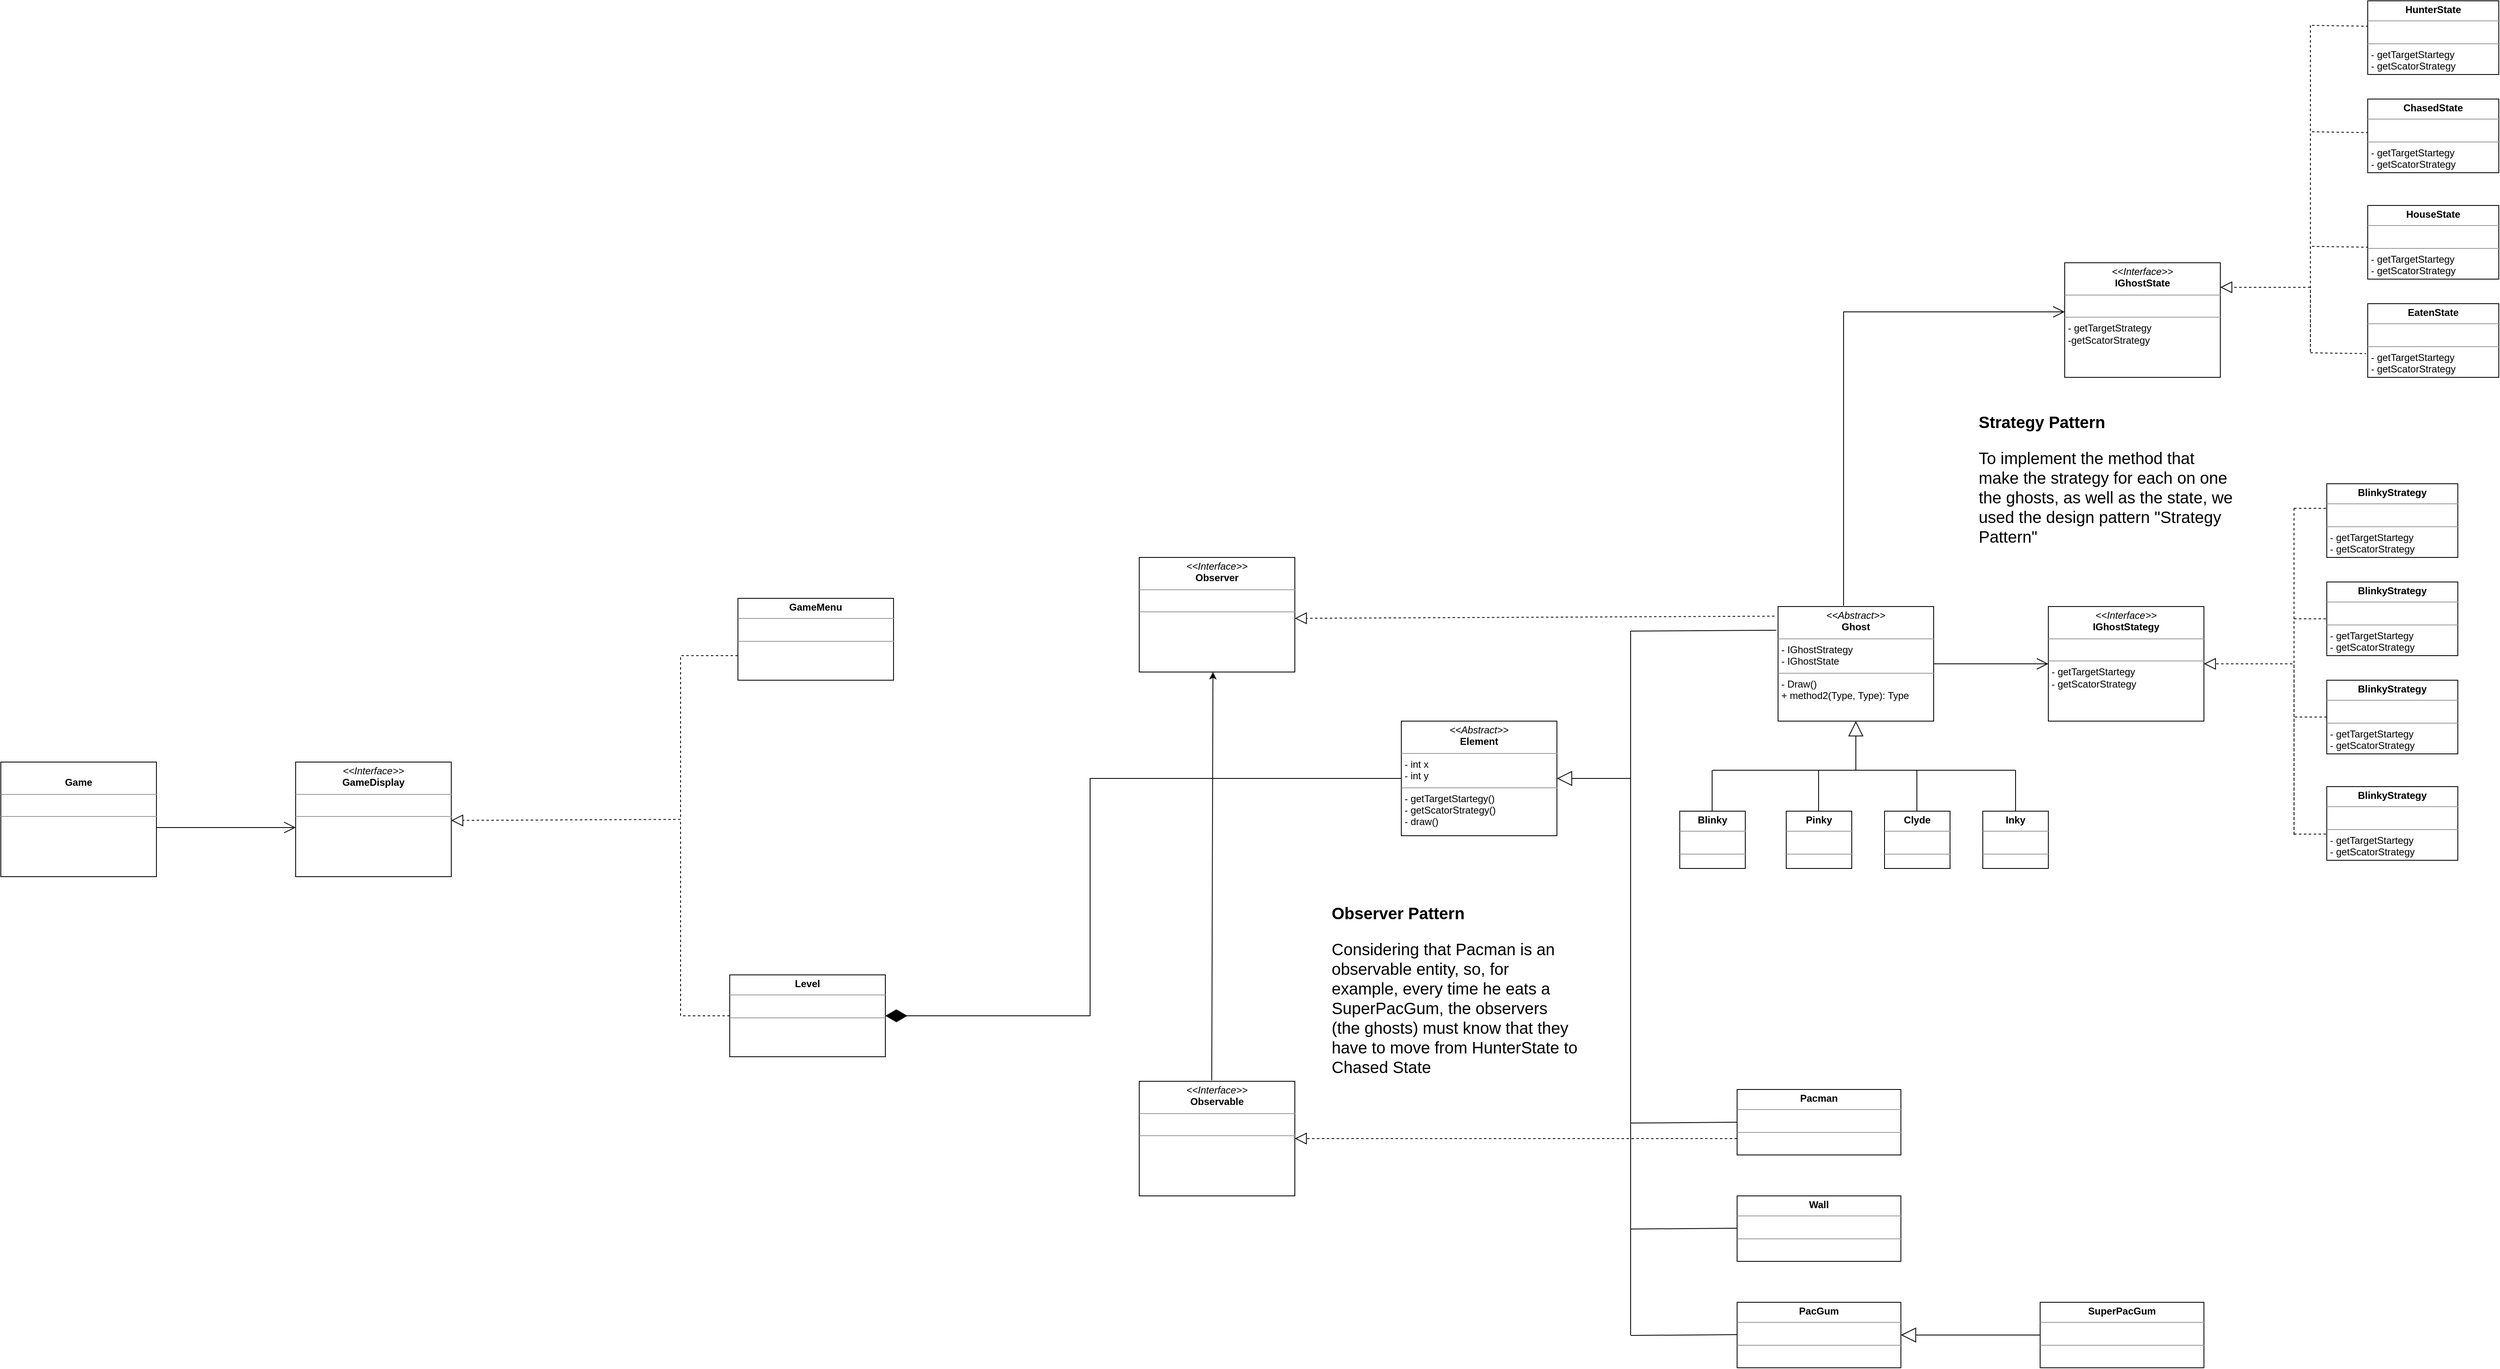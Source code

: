 <mxfile version="20.3.0" type="device"><diagram id="C5RBs43oDa-KdzZeNtuy" name="Page-1"><mxGraphModel dx="4058" dy="2377" grid="1" gridSize="10" guides="1" tooltips="1" connect="1" arrows="1" fold="1" page="1" pageScale="1" pageWidth="827" pageHeight="1169" math="0" shadow="0"><root><mxCell id="WIyWlLk6GJQsqaUBKTNV-0"/><mxCell id="WIyWlLk6GJQsqaUBKTNV-1" parent="WIyWlLk6GJQsqaUBKTNV-0"/><mxCell id="LImJwYIdccZUfmBPc7Kf-0" value="&lt;p style=&quot;margin:0px;margin-top:4px;text-align:center;&quot;&gt;&lt;i&gt;&amp;lt;&amp;lt;Abstract&amp;gt;&amp;gt;&lt;/i&gt;&lt;br&gt;&lt;b&gt;Ghost&lt;/b&gt;&lt;/p&gt;&lt;hr size=&quot;1&quot;&gt;&lt;p style=&quot;margin:0px;margin-left:4px;&quot;&gt;- IGhostStrategy&lt;br&gt;- IGhostState&lt;/p&gt;&lt;hr size=&quot;1&quot;&gt;&lt;p style=&quot;margin:0px;margin-left:4px;&quot;&gt;- Draw()&lt;br&gt;+ method2(Type, Type): Type&lt;/p&gt;" style="verticalAlign=top;align=left;overflow=fill;fontSize=12;fontFamily=Helvetica;html=1;" parent="WIyWlLk6GJQsqaUBKTNV-1" vertex="1"><mxGeometry x="130" y="200" width="190" height="140" as="geometry"/></mxCell><mxCell id="LImJwYIdccZUfmBPc7Kf-3" value="" style="endArrow=open;endFill=1;endSize=12;html=1;rounded=0;exitX=1;exitY=0.5;exitDx=0;exitDy=0;" parent="WIyWlLk6GJQsqaUBKTNV-1" source="LImJwYIdccZUfmBPc7Kf-0" edge="1"><mxGeometry width="160" relative="1" as="geometry"><mxPoint x="330" y="470" as="sourcePoint"/><mxPoint x="460" y="270" as="targetPoint"/></mxGeometry></mxCell><mxCell id="LImJwYIdccZUfmBPc7Kf-4" value="&lt;p style=&quot;margin:0px;margin-top:4px;text-align:center;&quot;&gt;&lt;i&gt;&amp;lt;&amp;lt;Interface&amp;gt;&amp;gt;&lt;/i&gt;&lt;br&gt;&lt;b&gt;IGhostStategy&lt;/b&gt;&lt;/p&gt;&lt;hr size=&quot;1&quot;&gt;&lt;p style=&quot;margin:0px;margin-left:4px;&quot;&gt;&lt;br&gt;&lt;/p&gt;&lt;hr size=&quot;1&quot;&gt;&lt;p style=&quot;margin:0px;margin-left:4px;&quot;&gt;- getTargetStartegy&lt;br&gt;- getScatorStrategy&lt;/p&gt;" style="verticalAlign=top;align=left;overflow=fill;fontSize=12;fontFamily=Helvetica;html=1;" parent="WIyWlLk6GJQsqaUBKTNV-1" vertex="1"><mxGeometry x="460" y="200" width="190" height="140" as="geometry"/></mxCell><mxCell id="LImJwYIdccZUfmBPc7Kf-13" value="&lt;p style=&quot;margin:0px;margin-top:4px;text-align:center;&quot;&gt;&lt;b&gt;BlinkyStrategy&lt;/b&gt;&lt;/p&gt;&lt;hr size=&quot;1&quot;&gt;&lt;p style=&quot;margin:0px;margin-left:4px;&quot;&gt;&lt;br&gt;&lt;/p&gt;&lt;hr size=&quot;1&quot;&gt;&lt;p style=&quot;margin:0px;margin-left:4px;&quot;&gt;- getTargetStartegy&lt;br&gt;- getScatorStrategy&lt;br&gt;&lt;/p&gt;" style="verticalAlign=top;align=left;overflow=fill;fontSize=12;fontFamily=Helvetica;html=1;" parent="WIyWlLk6GJQsqaUBKTNV-1" vertex="1"><mxGeometry x="800" y="50" width="160" height="90" as="geometry"/></mxCell><mxCell id="LImJwYIdccZUfmBPc7Kf-14" value="&lt;p style=&quot;margin:0px;margin-top:4px;text-align:center;&quot;&gt;&lt;b&gt;BlinkyStrategy&lt;/b&gt;&lt;/p&gt;&lt;hr size=&quot;1&quot;&gt;&lt;p style=&quot;margin:0px;margin-left:4px;&quot;&gt;&lt;br&gt;&lt;/p&gt;&lt;hr size=&quot;1&quot;&gt;&lt;p style=&quot;margin:0px;margin-left:4px;&quot;&gt;- getTargetStartegy&lt;br&gt;- getScatorStrategy&lt;br&gt;&lt;/p&gt;" style="verticalAlign=top;align=left;overflow=fill;fontSize=12;fontFamily=Helvetica;html=1;" parent="WIyWlLk6GJQsqaUBKTNV-1" vertex="1"><mxGeometry x="800" y="420" width="160" height="90" as="geometry"/></mxCell><mxCell id="LImJwYIdccZUfmBPc7Kf-15" value="&lt;p style=&quot;margin:0px;margin-top:4px;text-align:center;&quot;&gt;&lt;b&gt;BlinkyStrategy&lt;/b&gt;&lt;/p&gt;&lt;hr size=&quot;1&quot;&gt;&lt;p style=&quot;margin:0px;margin-left:4px;&quot;&gt;&lt;br&gt;&lt;/p&gt;&lt;hr size=&quot;1&quot;&gt;&lt;p style=&quot;margin:0px;margin-left:4px;&quot;&gt;- getTargetStartegy&lt;br&gt;- getScatorStrategy&lt;br&gt;&lt;/p&gt;" style="verticalAlign=top;align=left;overflow=fill;fontSize=12;fontFamily=Helvetica;html=1;" parent="WIyWlLk6GJQsqaUBKTNV-1" vertex="1"><mxGeometry x="800" y="290" width="160" height="90" as="geometry"/></mxCell><mxCell id="LImJwYIdccZUfmBPc7Kf-16" value="&lt;p style=&quot;margin:0px;margin-top:4px;text-align:center;&quot;&gt;&lt;b&gt;BlinkyStrategy&lt;/b&gt;&lt;/p&gt;&lt;hr size=&quot;1&quot;&gt;&lt;p style=&quot;margin:0px;margin-left:4px;&quot;&gt;&lt;br&gt;&lt;/p&gt;&lt;hr size=&quot;1&quot;&gt;&lt;p style=&quot;margin:0px;margin-left:4px;&quot;&gt;- getTargetStartegy&lt;br&gt;- getScatorStrategy&lt;br&gt;&lt;/p&gt;" style="verticalAlign=top;align=left;overflow=fill;fontSize=12;fontFamily=Helvetica;html=1;" parent="WIyWlLk6GJQsqaUBKTNV-1" vertex="1"><mxGeometry x="800" y="170" width="160" height="90" as="geometry"/></mxCell><mxCell id="LImJwYIdccZUfmBPc7Kf-17" value="" style="endArrow=block;dashed=1;endFill=0;endSize=12;html=1;rounded=0;entryX=1;entryY=0.5;entryDx=0;entryDy=0;" parent="WIyWlLk6GJQsqaUBKTNV-1" target="LImJwYIdccZUfmBPc7Kf-4" edge="1"><mxGeometry width="160" relative="1" as="geometry"><mxPoint x="760" y="80" as="sourcePoint"/><mxPoint x="380" y="450" as="targetPoint"/><Array as="points"><mxPoint x="760" y="480"/><mxPoint x="760" y="270"/></Array></mxGeometry></mxCell><mxCell id="LImJwYIdccZUfmBPc7Kf-18" value="" style="endArrow=none;dashed=1;html=1;rounded=0;exitX=0;exitY=0.5;exitDx=0;exitDy=0;" parent="WIyWlLk6GJQsqaUBKTNV-1" source="LImJwYIdccZUfmBPc7Kf-15" edge="1"><mxGeometry width="50" height="50" relative="1" as="geometry"><mxPoint x="280" y="470" as="sourcePoint"/><mxPoint x="760" y="335" as="targetPoint"/></mxGeometry></mxCell><mxCell id="LImJwYIdccZUfmBPc7Kf-19" value="" style="endArrow=none;dashed=1;html=1;rounded=0;entryX=-0.006;entryY=0.644;entryDx=0;entryDy=0;entryPerimeter=0;" parent="WIyWlLk6GJQsqaUBKTNV-1" target="LImJwYIdccZUfmBPc7Kf-14" edge="1"><mxGeometry width="50" height="50" relative="1" as="geometry"><mxPoint x="760" y="478" as="sourcePoint"/><mxPoint x="340" y="430" as="targetPoint"/></mxGeometry></mxCell><mxCell id="LImJwYIdccZUfmBPc7Kf-20" value="" style="endArrow=none;dashed=1;html=1;rounded=0;entryX=0;entryY=0.5;entryDx=0;entryDy=0;" parent="WIyWlLk6GJQsqaUBKTNV-1" target="LImJwYIdccZUfmBPc7Kf-16" edge="1"><mxGeometry width="50" height="50" relative="1" as="geometry"><mxPoint x="760" y="215" as="sourcePoint"/><mxPoint x="350" y="440" as="targetPoint"/></mxGeometry></mxCell><mxCell id="LImJwYIdccZUfmBPc7Kf-21" value="" style="endArrow=none;dashed=1;html=1;rounded=0;" parent="WIyWlLk6GJQsqaUBKTNV-1" edge="1"><mxGeometry width="50" height="50" relative="1" as="geometry"><mxPoint x="760" y="80" as="sourcePoint"/><mxPoint x="800" y="80" as="targetPoint"/></mxGeometry></mxCell><mxCell id="LImJwYIdccZUfmBPc7Kf-23" value="" style="endArrow=open;endFill=1;endSize=12;html=1;rounded=0;exitX=1;exitY=0.5;exitDx=0;exitDy=0;" parent="WIyWlLk6GJQsqaUBKTNV-1" edge="1"><mxGeometry width="160" relative="1" as="geometry"><mxPoint x="210" y="199" as="sourcePoint"/><mxPoint x="480" y="-160" as="targetPoint"/><Array as="points"><mxPoint x="210" y="-160"/></Array></mxGeometry></mxCell><mxCell id="LImJwYIdccZUfmBPc7Kf-24" value="&lt;p style=&quot;margin:0px;margin-top:4px;text-align:center;&quot;&gt;&lt;i&gt;&amp;lt;&amp;lt;Interface&amp;gt;&amp;gt;&lt;/i&gt;&lt;br&gt;&lt;b&gt;IGhostState&lt;/b&gt;&lt;/p&gt;&lt;hr size=&quot;1&quot;&gt;&lt;p style=&quot;margin:0px;margin-left:4px;&quot;&gt;&lt;br&gt;&lt;/p&gt;&lt;hr size=&quot;1&quot;&gt;&lt;p style=&quot;margin:0px;margin-left:4px;&quot;&gt;- getTargetStrategy&lt;/p&gt;&lt;p style=&quot;margin:0px;margin-left:4px;&quot;&gt;-getScatorStrategy&lt;/p&gt;" style="verticalAlign=top;align=left;overflow=fill;fontSize=12;fontFamily=Helvetica;html=1;" parent="WIyWlLk6GJQsqaUBKTNV-1" vertex="1"><mxGeometry x="480" y="-220" width="190" height="140" as="geometry"/></mxCell><mxCell id="LImJwYIdccZUfmBPc7Kf-27" value="&lt;p style=&quot;margin:0px;margin-top:4px;text-align:center;&quot;&gt;&lt;b&gt;HunterState&lt;/b&gt;&lt;/p&gt;&lt;hr size=&quot;1&quot;&gt;&lt;p style=&quot;margin:0px;margin-left:4px;&quot;&gt;&lt;br&gt;&lt;/p&gt;&lt;hr size=&quot;1&quot;&gt;&lt;p style=&quot;margin:0px;margin-left:4px;&quot;&gt;- getTargetStartegy&lt;br&gt;- getScatorStrategy&lt;br&gt;&lt;/p&gt;" style="verticalAlign=top;align=left;overflow=fill;fontSize=12;fontFamily=Helvetica;html=1;" parent="WIyWlLk6GJQsqaUBKTNV-1" vertex="1"><mxGeometry x="850" y="-540" width="160" height="90" as="geometry"/></mxCell><mxCell id="LImJwYIdccZUfmBPc7Kf-28" value="&lt;p style=&quot;margin:0px;margin-top:4px;text-align:center;&quot;&gt;&lt;b&gt;ChasedState&lt;/b&gt;&lt;/p&gt;&lt;hr size=&quot;1&quot;&gt;&lt;p style=&quot;margin:0px;margin-left:4px;&quot;&gt;&lt;br&gt;&lt;/p&gt;&lt;hr size=&quot;1&quot;&gt;&lt;p style=&quot;margin:0px;margin-left:4px;&quot;&gt;- getTargetStartegy&lt;br&gt;- getScatorStrategy&lt;br&gt;&lt;/p&gt;" style="verticalAlign=top;align=left;overflow=fill;fontSize=12;fontFamily=Helvetica;html=1;" parent="WIyWlLk6GJQsqaUBKTNV-1" vertex="1"><mxGeometry x="850" y="-420" width="160" height="90" as="geometry"/></mxCell><mxCell id="LImJwYIdccZUfmBPc7Kf-29" value="&lt;p style=&quot;margin:0px;margin-top:4px;text-align:center;&quot;&gt;&lt;b&gt;HouseState&lt;/b&gt;&lt;/p&gt;&lt;hr size=&quot;1&quot;&gt;&lt;p style=&quot;margin:0px;margin-left:4px;&quot;&gt;&lt;br&gt;&lt;/p&gt;&lt;hr size=&quot;1&quot;&gt;&lt;p style=&quot;margin:0px;margin-left:4px;&quot;&gt;- getTargetStartegy&lt;br&gt;- getScatorStrategy&lt;br&gt;&lt;/p&gt;" style="verticalAlign=top;align=left;overflow=fill;fontSize=12;fontFamily=Helvetica;html=1;" parent="WIyWlLk6GJQsqaUBKTNV-1" vertex="1"><mxGeometry x="850" y="-290" width="160" height="90" as="geometry"/></mxCell><mxCell id="LImJwYIdccZUfmBPc7Kf-30" value="&lt;p style=&quot;margin:0px;margin-top:4px;text-align:center;&quot;&gt;&lt;b&gt;EatenState&lt;/b&gt;&lt;/p&gt;&lt;hr size=&quot;1&quot;&gt;&lt;p style=&quot;margin:0px;margin-left:4px;&quot;&gt;&lt;br&gt;&lt;/p&gt;&lt;hr size=&quot;1&quot;&gt;&lt;p style=&quot;margin:0px;margin-left:4px;&quot;&gt;- getTargetStartegy&lt;br&gt;- getScatorStrategy&lt;br&gt;&lt;/p&gt;" style="verticalAlign=top;align=left;overflow=fill;fontSize=12;fontFamily=Helvetica;html=1;" parent="WIyWlLk6GJQsqaUBKTNV-1" vertex="1"><mxGeometry x="850" y="-170" width="160" height="90" as="geometry"/></mxCell><mxCell id="LImJwYIdccZUfmBPc7Kf-32" value="" style="endArrow=block;dashed=1;endFill=0;endSize=12;html=1;rounded=0;entryX=1;entryY=0.5;entryDx=0;entryDy=0;" parent="WIyWlLk6GJQsqaUBKTNV-1" edge="1"><mxGeometry width="160" relative="1" as="geometry"><mxPoint x="780" y="-510" as="sourcePoint"/><mxPoint x="670" y="-190" as="targetPoint"/><Array as="points"><mxPoint x="780" y="-110"/><mxPoint x="780" y="-190"/></Array></mxGeometry></mxCell><mxCell id="LImJwYIdccZUfmBPc7Kf-33" value="" style="endArrow=none;dashed=1;html=1;rounded=0;entryX=-0.012;entryY=0.678;entryDx=0;entryDy=0;entryPerimeter=0;" parent="WIyWlLk6GJQsqaUBKTNV-1" target="LImJwYIdccZUfmBPc7Kf-30" edge="1"><mxGeometry width="50" height="50" relative="1" as="geometry"><mxPoint x="780" y="-110" as="sourcePoint"/><mxPoint x="810" y="90" as="targetPoint"/><Array as="points"/></mxGeometry></mxCell><mxCell id="LImJwYIdccZUfmBPc7Kf-34" value="" style="endArrow=none;dashed=1;html=1;rounded=0;entryX=-0.012;entryY=0.678;entryDx=0;entryDy=0;entryPerimeter=0;" parent="WIyWlLk6GJQsqaUBKTNV-1" edge="1"><mxGeometry width="50" height="50" relative="1" as="geometry"><mxPoint x="781.92" y="-240" as="sourcePoint"/><mxPoint x="850.0" y="-238.98" as="targetPoint"/><Array as="points"/></mxGeometry></mxCell><mxCell id="LImJwYIdccZUfmBPc7Kf-35" value="" style="endArrow=none;dashed=1;html=1;rounded=0;entryX=-0.012;entryY=0.678;entryDx=0;entryDy=0;entryPerimeter=0;" parent="WIyWlLk6GJQsqaUBKTNV-1" edge="1"><mxGeometry width="50" height="50" relative="1" as="geometry"><mxPoint x="781.92" y="-380" as="sourcePoint"/><mxPoint x="850.0" y="-378.98" as="targetPoint"/><Array as="points"/></mxGeometry></mxCell><mxCell id="LImJwYIdccZUfmBPc7Kf-36" value="" style="endArrow=none;dashed=1;html=1;rounded=0;entryX=-0.012;entryY=0.678;entryDx=0;entryDy=0;entryPerimeter=0;" parent="WIyWlLk6GJQsqaUBKTNV-1" edge="1"><mxGeometry width="50" height="50" relative="1" as="geometry"><mxPoint x="781.92" y="-510" as="sourcePoint"/><mxPoint x="850.0" y="-508.98" as="targetPoint"/><Array as="points"/></mxGeometry></mxCell><mxCell id="LImJwYIdccZUfmBPc7Kf-46" value="&lt;p style=&quot;margin:0px;margin-top:4px;text-align:center;&quot;&gt;&lt;b&gt;Blinky&lt;/b&gt;&lt;/p&gt;&lt;hr size=&quot;1&quot;&gt;&lt;p style=&quot;margin:0px;margin-left:4px;&quot;&gt;&lt;br&gt;&lt;/p&gt;&lt;hr size=&quot;1&quot;&gt;&lt;p style=&quot;margin:0px;margin-left:4px;&quot;&gt;&lt;br&gt;&lt;/p&gt;" style="verticalAlign=top;align=left;overflow=fill;fontSize=12;fontFamily=Helvetica;html=1;" parent="WIyWlLk6GJQsqaUBKTNV-1" vertex="1"><mxGeometry x="10" y="450" width="80" height="70" as="geometry"/></mxCell><mxCell id="LImJwYIdccZUfmBPc7Kf-47" value="&lt;p style=&quot;margin:0px;margin-top:4px;text-align:center;&quot;&gt;&lt;b&gt;Pinky&lt;/b&gt;&lt;/p&gt;&lt;hr size=&quot;1&quot;&gt;&lt;p style=&quot;margin:0px;margin-left:4px;&quot;&gt;&lt;br&gt;&lt;/p&gt;&lt;hr size=&quot;1&quot;&gt;&lt;p style=&quot;margin:0px;margin-left:4px;&quot;&gt;&lt;br&gt;&lt;/p&gt;" style="verticalAlign=top;align=left;overflow=fill;fontSize=12;fontFamily=Helvetica;html=1;" parent="WIyWlLk6GJQsqaUBKTNV-1" vertex="1"><mxGeometry x="140" y="450" width="80" height="70" as="geometry"/></mxCell><mxCell id="LImJwYIdccZUfmBPc7Kf-48" value="&lt;p style=&quot;margin:0px;margin-top:4px;text-align:center;&quot;&gt;&lt;b&gt;Clyde&lt;/b&gt;&lt;/p&gt;&lt;hr size=&quot;1&quot;&gt;&lt;p style=&quot;margin:0px;margin-left:4px;&quot;&gt;&lt;br&gt;&lt;/p&gt;&lt;hr size=&quot;1&quot;&gt;&lt;p style=&quot;margin:0px;margin-left:4px;&quot;&gt;&lt;br&gt;&lt;/p&gt;" style="verticalAlign=top;align=left;overflow=fill;fontSize=12;fontFamily=Helvetica;html=1;" parent="WIyWlLk6GJQsqaUBKTNV-1" vertex="1"><mxGeometry x="260" y="450" width="80" height="70" as="geometry"/></mxCell><mxCell id="LImJwYIdccZUfmBPc7Kf-49" value="&lt;p style=&quot;margin:0px;margin-top:4px;text-align:center;&quot;&gt;&lt;b&gt;Inky&lt;/b&gt;&lt;/p&gt;&lt;hr size=&quot;1&quot;&gt;&lt;p style=&quot;margin:0px;margin-left:4px;&quot;&gt;&lt;br&gt;&lt;/p&gt;&lt;hr size=&quot;1&quot;&gt;&lt;p style=&quot;margin:0px;margin-left:4px;&quot;&gt;&lt;br&gt;&lt;/p&gt;" style="verticalAlign=top;align=left;overflow=fill;fontSize=12;fontFamily=Helvetica;html=1;" parent="WIyWlLk6GJQsqaUBKTNV-1" vertex="1"><mxGeometry x="380" y="450" width="80" height="70" as="geometry"/></mxCell><mxCell id="LImJwYIdccZUfmBPc7Kf-56" value="&lt;h1 style=&quot;font-size: 20px;&quot;&gt;&lt;font style=&quot;font-size: 20px;&quot;&gt;Strategy Pattern&lt;/font&gt;&lt;/h1&gt;&lt;p style=&quot;font-size: 20px;&quot;&gt;&lt;font style=&quot;font-size: 20px;&quot;&gt;To implement the method that make the strategy for each on one the ghosts, as well as the state, we used the design pattern &quot;Strategy Pattern&quot;&lt;/font&gt;&lt;/p&gt;" style="text;html=1;strokeColor=none;fillColor=none;spacing=5;spacingTop=-20;whiteSpace=wrap;overflow=hidden;rounded=0;" parent="WIyWlLk6GJQsqaUBKTNV-1" vertex="1"><mxGeometry x="370" y="-40" width="320" height="200" as="geometry"/></mxCell><mxCell id="LImJwYIdccZUfmBPc7Kf-57" value="&lt;p style=&quot;margin:0px;margin-top:4px;text-align:center;&quot;&gt;&lt;i&gt;&amp;lt;&amp;lt;Abstract&amp;gt;&amp;gt;&lt;/i&gt;&lt;br&gt;&lt;b&gt;Element&lt;/b&gt;&lt;/p&gt;&lt;hr size=&quot;1&quot;&gt;&lt;p style=&quot;margin:0px;margin-left:4px;&quot;&gt;- int x&lt;/p&gt;&lt;p style=&quot;margin:0px;margin-left:4px;&quot;&gt;- int y&lt;/p&gt;&lt;hr size=&quot;1&quot;&gt;&lt;p style=&quot;margin:0px;margin-left:4px;&quot;&gt;- getTargetStartegy()&lt;br&gt;- getScatorStrategy()&lt;/p&gt;&lt;p style=&quot;margin:0px;margin-left:4px;&quot;&gt;- draw()&lt;/p&gt;" style="verticalAlign=top;align=left;overflow=fill;fontSize=12;fontFamily=Helvetica;html=1;" parent="WIyWlLk6GJQsqaUBKTNV-1" vertex="1"><mxGeometry x="-330" y="340" width="190" height="140" as="geometry"/></mxCell><mxCell id="LImJwYIdccZUfmBPc7Kf-58" value="" style="endArrow=block;endSize=16;endFill=0;html=1;rounded=0;entryX=0.5;entryY=1;entryDx=0;entryDy=0;" parent="WIyWlLk6GJQsqaUBKTNV-1" target="LImJwYIdccZUfmBPc7Kf-0" edge="1"><mxGeometry width="160" relative="1" as="geometry"><mxPoint x="50" y="400" as="sourcePoint"/><mxPoint x="480" y="500" as="targetPoint"/><Array as="points"><mxPoint x="420" y="400"/><mxPoint x="225" y="400"/></Array></mxGeometry></mxCell><mxCell id="LImJwYIdccZUfmBPc7Kf-59" value="" style="endArrow=none;html=1;rounded=0;" parent="WIyWlLk6GJQsqaUBKTNV-1" source="LImJwYIdccZUfmBPc7Kf-49" edge="1"><mxGeometry width="50" height="50" relative="1" as="geometry"><mxPoint x="370" y="520" as="sourcePoint"/><mxPoint x="420" y="400" as="targetPoint"/></mxGeometry></mxCell><mxCell id="LImJwYIdccZUfmBPc7Kf-60" value="" style="endArrow=none;html=1;rounded=0;" parent="WIyWlLk6GJQsqaUBKTNV-1" edge="1"><mxGeometry width="50" height="50" relative="1" as="geometry"><mxPoint x="299.5" y="450" as="sourcePoint"/><mxPoint x="299.5" y="400" as="targetPoint"/></mxGeometry></mxCell><mxCell id="LImJwYIdccZUfmBPc7Kf-61" value="" style="endArrow=none;html=1;rounded=0;" parent="WIyWlLk6GJQsqaUBKTNV-1" edge="1"><mxGeometry width="50" height="50" relative="1" as="geometry"><mxPoint x="179.5" y="450" as="sourcePoint"/><mxPoint x="179.5" y="400" as="targetPoint"/></mxGeometry></mxCell><mxCell id="LImJwYIdccZUfmBPc7Kf-62" value="" style="endArrow=none;html=1;rounded=0;" parent="WIyWlLk6GJQsqaUBKTNV-1" edge="1"><mxGeometry width="50" height="50" relative="1" as="geometry"><mxPoint x="49.5" y="450" as="sourcePoint"/><mxPoint x="49.5" y="400" as="targetPoint"/></mxGeometry></mxCell><mxCell id="LImJwYIdccZUfmBPc7Kf-63" value="" style="endArrow=block;endSize=16;endFill=0;html=1;rounded=0;" parent="WIyWlLk6GJQsqaUBKTNV-1" target="LImJwYIdccZUfmBPc7Kf-57" edge="1"><mxGeometry width="160" relative="1" as="geometry"><mxPoint x="-50" y="1090" as="sourcePoint"/><mxPoint x="-55" y="350" as="targetPoint"/><Array as="points"><mxPoint x="-50" y="230"/><mxPoint x="-50" y="410"/></Array></mxGeometry></mxCell><mxCell id="LImJwYIdccZUfmBPc7Kf-64" value="" style="endArrow=none;html=1;rounded=0;exitX=-0.011;exitY=0.207;exitDx=0;exitDy=0;exitPerimeter=0;" parent="WIyWlLk6GJQsqaUBKTNV-1" source="LImJwYIdccZUfmBPc7Kf-0" edge="1"><mxGeometry width="50" height="50" relative="1" as="geometry"><mxPoint x="100" y="470" as="sourcePoint"/><mxPoint x="-50" y="230" as="targetPoint"/></mxGeometry></mxCell><mxCell id="LImJwYIdccZUfmBPc7Kf-65" value="" style="endArrow=none;html=1;rounded=0;" parent="WIyWlLk6GJQsqaUBKTNV-1" edge="1"><mxGeometry width="50" height="50" relative="1" as="geometry"><mxPoint x="80" y="830" as="sourcePoint"/><mxPoint x="-50" y="831.02" as="targetPoint"/></mxGeometry></mxCell><mxCell id="LImJwYIdccZUfmBPc7Kf-66" value="&lt;p style=&quot;margin:0px;margin-top:4px;text-align:center;&quot;&gt;&lt;b&gt;Pacman&lt;/b&gt;&lt;/p&gt;&lt;hr size=&quot;1&quot;&gt;&lt;p style=&quot;margin:0px;margin-left:4px;&quot;&gt;&lt;br&gt;&lt;/p&gt;&lt;hr size=&quot;1&quot;&gt;&lt;p style=&quot;margin:0px;margin-left:4px;&quot;&gt;&lt;br&gt;&lt;/p&gt;" style="verticalAlign=top;align=left;overflow=fill;fontSize=12;fontFamily=Helvetica;html=1;" parent="WIyWlLk6GJQsqaUBKTNV-1" vertex="1"><mxGeometry x="80" y="790" width="200" height="80" as="geometry"/></mxCell><mxCell id="LImJwYIdccZUfmBPc7Kf-69" value="&lt;p style=&quot;margin:0px;margin-top:4px;text-align:center;&quot;&gt;&lt;b&gt;Wall&lt;/b&gt;&lt;/p&gt;&lt;hr size=&quot;1&quot;&gt;&lt;p style=&quot;margin:0px;margin-left:4px;&quot;&gt;&lt;br&gt;&lt;/p&gt;&lt;hr size=&quot;1&quot;&gt;&lt;p style=&quot;margin:0px;margin-left:4px;&quot;&gt;&lt;br&gt;&lt;/p&gt;" style="verticalAlign=top;align=left;overflow=fill;fontSize=12;fontFamily=Helvetica;html=1;" parent="WIyWlLk6GJQsqaUBKTNV-1" vertex="1"><mxGeometry x="80" y="920" width="200" height="80" as="geometry"/></mxCell><mxCell id="LImJwYIdccZUfmBPc7Kf-70" value="&lt;p style=&quot;margin:0px;margin-top:4px;text-align:center;&quot;&gt;&lt;b&gt;PacGum&lt;/b&gt;&lt;/p&gt;&lt;hr size=&quot;1&quot;&gt;&lt;p style=&quot;margin:0px;margin-left:4px;&quot;&gt;&lt;br&gt;&lt;/p&gt;&lt;hr size=&quot;1&quot;&gt;&lt;p style=&quot;margin:0px;margin-left:4px;&quot;&gt;&lt;br&gt;&lt;/p&gt;" style="verticalAlign=top;align=left;overflow=fill;fontSize=12;fontFamily=Helvetica;html=1;" parent="WIyWlLk6GJQsqaUBKTNV-1" vertex="1"><mxGeometry x="80" y="1050" width="200" height="80" as="geometry"/></mxCell><mxCell id="LImJwYIdccZUfmBPc7Kf-71" value="" style="endArrow=block;endSize=16;endFill=0;html=1;rounded=0;" parent="WIyWlLk6GJQsqaUBKTNV-1" target="LImJwYIdccZUfmBPc7Kf-70" edge="1"><mxGeometry width="160" relative="1" as="geometry"><mxPoint x="450" y="1090" as="sourcePoint"/><mxPoint x="280" y="700" as="targetPoint"/></mxGeometry></mxCell><mxCell id="LImJwYIdccZUfmBPc7Kf-72" value="&lt;p style=&quot;margin:0px;margin-top:4px;text-align:center;&quot;&gt;&lt;b&gt;SuperPacGum&lt;/b&gt;&lt;/p&gt;&lt;hr size=&quot;1&quot;&gt;&lt;p style=&quot;margin:0px;margin-left:4px;&quot;&gt;&lt;br&gt;&lt;/p&gt;&lt;hr size=&quot;1&quot;&gt;&lt;p style=&quot;margin:0px;margin-left:4px;&quot;&gt;&lt;br&gt;&lt;/p&gt;" style="verticalAlign=top;align=left;overflow=fill;fontSize=12;fontFamily=Helvetica;html=1;" parent="WIyWlLk6GJQsqaUBKTNV-1" vertex="1"><mxGeometry x="450" y="1050" width="200" height="80" as="geometry"/></mxCell><mxCell id="LImJwYIdccZUfmBPc7Kf-73" value="" style="endArrow=none;html=1;rounded=0;" parent="WIyWlLk6GJQsqaUBKTNV-1" edge="1"><mxGeometry width="50" height="50" relative="1" as="geometry"><mxPoint x="80" y="959.49" as="sourcePoint"/><mxPoint x="-50" y="960.51" as="targetPoint"/></mxGeometry></mxCell><mxCell id="LImJwYIdccZUfmBPc7Kf-74" value="" style="endArrow=none;html=1;rounded=0;" parent="WIyWlLk6GJQsqaUBKTNV-1" edge="1"><mxGeometry width="50" height="50" relative="1" as="geometry"><mxPoint x="80" y="1089.49" as="sourcePoint"/><mxPoint x="-50" y="1090.51" as="targetPoint"/></mxGeometry></mxCell><mxCell id="LImJwYIdccZUfmBPc7Kf-75" value="&lt;p style=&quot;margin:0px;margin-top:4px;text-align:center;&quot;&gt;&lt;i&gt;&amp;lt;&amp;lt;Interface&amp;gt;&amp;gt;&lt;/i&gt;&lt;br&gt;&lt;b&gt;Observable&lt;/b&gt;&lt;/p&gt;&lt;hr size=&quot;1&quot;&gt;&lt;p style=&quot;margin:0px;margin-left:4px;&quot;&gt;&lt;br&gt;&lt;/p&gt;&lt;hr size=&quot;1&quot;&gt;&lt;p style=&quot;margin:0px;margin-left:4px;&quot;&gt;&lt;br&gt;&lt;/p&gt;" style="verticalAlign=top;align=left;overflow=fill;fontSize=12;fontFamily=Helvetica;html=1;" parent="WIyWlLk6GJQsqaUBKTNV-1" vertex="1"><mxGeometry x="-650" y="780" width="190" height="140" as="geometry"/></mxCell><mxCell id="LImJwYIdccZUfmBPc7Kf-78" value="" style="endArrow=block;dashed=1;endFill=0;endSize=12;html=1;rounded=0;exitX=0;exitY=0.75;exitDx=0;exitDy=0;" parent="WIyWlLk6GJQsqaUBKTNV-1" source="LImJwYIdccZUfmBPc7Kf-66" target="LImJwYIdccZUfmBPc7Kf-75" edge="1"><mxGeometry width="160" relative="1" as="geometry"><mxPoint x="-300" y="740" as="sourcePoint"/><mxPoint x="-140" y="740" as="targetPoint"/></mxGeometry></mxCell><mxCell id="LImJwYIdccZUfmBPc7Kf-79" value="" style="endArrow=classic;html=1;rounded=0;exitX=0.466;exitY=-0.009;exitDx=0;exitDy=0;exitPerimeter=0;" parent="WIyWlLk6GJQsqaUBKTNV-1" source="LImJwYIdccZUfmBPc7Kf-75" edge="1"><mxGeometry width="50" height="50" relative="1" as="geometry"><mxPoint x="-320" y="670" as="sourcePoint"/><mxPoint x="-560" y="280" as="targetPoint"/></mxGeometry></mxCell><mxCell id="LImJwYIdccZUfmBPc7Kf-80" value="&lt;p style=&quot;margin:0px;margin-top:4px;text-align:center;&quot;&gt;&lt;i&gt;&amp;lt;&amp;lt;Interface&amp;gt;&amp;gt;&lt;/i&gt;&lt;br&gt;&lt;b&gt;Observer&lt;/b&gt;&lt;/p&gt;&lt;hr size=&quot;1&quot;&gt;&lt;p style=&quot;margin:0px;margin-left:4px;&quot;&gt;&lt;br&gt;&lt;/p&gt;&lt;hr size=&quot;1&quot;&gt;&lt;p style=&quot;margin:0px;margin-left:4px;&quot;&gt;&lt;br&gt;&lt;/p&gt;" style="verticalAlign=top;align=left;overflow=fill;fontSize=12;fontFamily=Helvetica;html=1;" parent="WIyWlLk6GJQsqaUBKTNV-1" vertex="1"><mxGeometry x="-650" y="140" width="190" height="140" as="geometry"/></mxCell><mxCell id="LImJwYIdccZUfmBPc7Kf-81" value="" style="endArrow=block;dashed=1;endFill=0;endSize=12;html=1;rounded=0;exitX=-0.023;exitY=0.084;exitDx=0;exitDy=0;exitPerimeter=0;" parent="WIyWlLk6GJQsqaUBKTNV-1" source="LImJwYIdccZUfmBPc7Kf-0" edge="1"><mxGeometry width="160" relative="1" as="geometry"><mxPoint x="80" y="214.41" as="sourcePoint"/><mxPoint x="-460" y="214.41" as="targetPoint"/></mxGeometry></mxCell><mxCell id="LImJwYIdccZUfmBPc7Kf-82" value="&lt;h1 style=&quot;font-size: 20px;&quot;&gt;&lt;font style=&quot;font-size: 20px;&quot;&gt;Observer Pattern&lt;/font&gt;&lt;/h1&gt;&lt;p style=&quot;font-size: 20px;&quot;&gt;&lt;font style=&quot;font-size: 20px;&quot;&gt;Considering that Pacman is an observable entity, so, for example, every time he eats a SuperPacGum, the observers (the ghosts) must know that they have to move from HunterState to Chased State&lt;/font&gt;&lt;/p&gt;" style="text;html=1;strokeColor=none;fillColor=none;spacing=5;spacingTop=-20;whiteSpace=wrap;overflow=hidden;rounded=0;" parent="WIyWlLk6GJQsqaUBKTNV-1" vertex="1"><mxGeometry x="-420" y="560" width="310" height="220" as="geometry"/></mxCell><mxCell id="vcX_01h2xlhEXC0QSa_2-0" value="&lt;p style=&quot;margin:0px;margin-top:4px;text-align:center;&quot;&gt;&lt;br&gt;&lt;b&gt;Game&lt;/b&gt;&lt;/p&gt;&lt;hr size=&quot;1&quot;&gt;&lt;p style=&quot;margin:0px;margin-left:4px;&quot;&gt;&lt;br&gt;&lt;/p&gt;&lt;hr size=&quot;1&quot;&gt;&lt;p style=&quot;margin:0px;margin-left:4px;&quot;&gt;&lt;br&gt;&lt;/p&gt;" style="verticalAlign=top;align=left;overflow=fill;fontSize=12;fontFamily=Helvetica;html=1;" vertex="1" parent="WIyWlLk6GJQsqaUBKTNV-1"><mxGeometry x="-2040" y="390" width="190" height="140" as="geometry"/></mxCell><mxCell id="vcX_01h2xlhEXC0QSa_2-2" value="&lt;p style=&quot;margin:0px;margin-top:4px;text-align:center;&quot;&gt;&lt;i&gt;&amp;lt;&amp;lt;Interface&amp;gt;&amp;gt;&lt;/i&gt;&lt;br&gt;&lt;b&gt;GameDisplay&lt;/b&gt;&lt;/p&gt;&lt;hr size=&quot;1&quot;&gt;&lt;p style=&quot;margin:0px;margin-left:4px;&quot;&gt;&lt;br&gt;&lt;/p&gt;&lt;hr size=&quot;1&quot;&gt;&lt;p style=&quot;margin:0px;margin-left:4px;&quot;&gt;&lt;br&gt;&lt;/p&gt;" style="verticalAlign=top;align=left;overflow=fill;fontSize=12;fontFamily=Helvetica;html=1;" vertex="1" parent="WIyWlLk6GJQsqaUBKTNV-1"><mxGeometry x="-1680" y="390" width="190" height="140" as="geometry"/></mxCell><mxCell id="vcX_01h2xlhEXC0QSa_2-4" value="" style="endArrow=block;dashed=1;endFill=0;endSize=12;html=1;rounded=0;" edge="1" parent="WIyWlLk6GJQsqaUBKTNV-1"><mxGeometry width="160" relative="1" as="geometry"><mxPoint x="-1140" y="260" as="sourcePoint"/><mxPoint x="-1490" y="461.33" as="targetPoint"/><Array as="points"><mxPoint x="-1210" y="260"/><mxPoint x="-1210" y="460"/></Array></mxGeometry></mxCell><mxCell id="vcX_01h2xlhEXC0QSa_2-6" value="" style="endArrow=none;dashed=1;html=1;rounded=0;" edge="1" parent="WIyWlLk6GJQsqaUBKTNV-1"><mxGeometry width="50" height="50" relative="1" as="geometry"><mxPoint x="-1210" y="700" as="sourcePoint"/><mxPoint x="-1210" y="460" as="targetPoint"/></mxGeometry></mxCell><mxCell id="vcX_01h2xlhEXC0QSa_2-7" value="&lt;p style=&quot;margin:0px;margin-top:4px;text-align:center;&quot;&gt;&lt;b style=&quot;&quot;&gt;GameMenu&lt;/b&gt;&lt;/p&gt;&lt;hr size=&quot;1&quot;&gt;&lt;p style=&quot;margin:0px;margin-left:4px;&quot;&gt;&lt;br&gt;&lt;/p&gt;&lt;hr size=&quot;1&quot;&gt;&lt;p style=&quot;margin:0px;margin-left:4px;&quot;&gt;&lt;br&gt;&lt;/p&gt;" style="verticalAlign=top;align=left;overflow=fill;fontSize=12;fontFamily=Helvetica;html=1;" vertex="1" parent="WIyWlLk6GJQsqaUBKTNV-1"><mxGeometry x="-1140" y="190" width="190" height="100" as="geometry"/></mxCell><mxCell id="vcX_01h2xlhEXC0QSa_2-9" value="&lt;p style=&quot;margin:0px;margin-top:4px;text-align:center;&quot;&gt;&lt;b&gt;Level&lt;/b&gt;&lt;/p&gt;&lt;hr size=&quot;1&quot;&gt;&lt;p style=&quot;margin:0px;margin-left:4px;&quot;&gt;&lt;br&gt;&lt;/p&gt;&lt;hr size=&quot;1&quot;&gt;&lt;p style=&quot;margin:0px;margin-left:4px;&quot;&gt;&lt;br&gt;&lt;/p&gt;" style="verticalAlign=top;align=left;overflow=fill;fontSize=12;fontFamily=Helvetica;html=1;" vertex="1" parent="WIyWlLk6GJQsqaUBKTNV-1"><mxGeometry x="-1150" y="650" width="190" height="100" as="geometry"/></mxCell><mxCell id="vcX_01h2xlhEXC0QSa_2-11" value="" style="endArrow=none;dashed=1;html=1;rounded=0;exitX=0;exitY=0.5;exitDx=0;exitDy=0;" edge="1" parent="WIyWlLk6GJQsqaUBKTNV-1" source="vcX_01h2xlhEXC0QSa_2-9"><mxGeometry width="50" height="50" relative="1" as="geometry"><mxPoint x="-1210" y="940" as="sourcePoint"/><mxPoint x="-1210" y="700" as="targetPoint"/></mxGeometry></mxCell><mxCell id="vcX_01h2xlhEXC0QSa_2-13" value="" style="endArrow=diamondThin;endFill=1;endSize=24;html=1;rounded=0;exitX=0;exitY=0.5;exitDx=0;exitDy=0;" edge="1" parent="WIyWlLk6GJQsqaUBKTNV-1" source="LImJwYIdccZUfmBPc7Kf-57"><mxGeometry width="160" relative="1" as="geometry"><mxPoint x="-790" y="700" as="sourcePoint"/><mxPoint x="-960" y="700" as="targetPoint"/><Array as="points"><mxPoint x="-710" y="410"/><mxPoint x="-710" y="700"/></Array></mxGeometry></mxCell><mxCell id="vcX_01h2xlhEXC0QSa_2-14" value="" style="endArrow=open;endFill=1;endSize=12;html=1;rounded=0;entryX=0;entryY=0.571;entryDx=0;entryDy=0;entryPerimeter=0;" edge="1" parent="WIyWlLk6GJQsqaUBKTNV-1" target="vcX_01h2xlhEXC0QSa_2-2"><mxGeometry width="160" relative="1" as="geometry"><mxPoint x="-1850" y="470" as="sourcePoint"/><mxPoint x="-1690" y="470" as="targetPoint"/></mxGeometry></mxCell></root></mxGraphModel></diagram></mxfile>